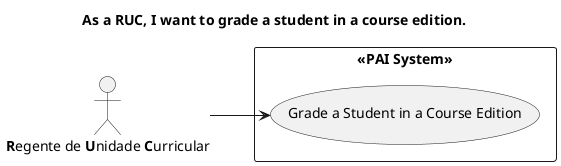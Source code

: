 @startuml

left to right direction

title As a RUC, I want to grade a student in a course edition.

actor RUC as "**R**egente de **U**nidade **C**urricular"

rectangle "<<PAI System>>" {
    usecase "Grade a Student in a Course Edition" as usecase
}

RUC --> usecase

@enduml